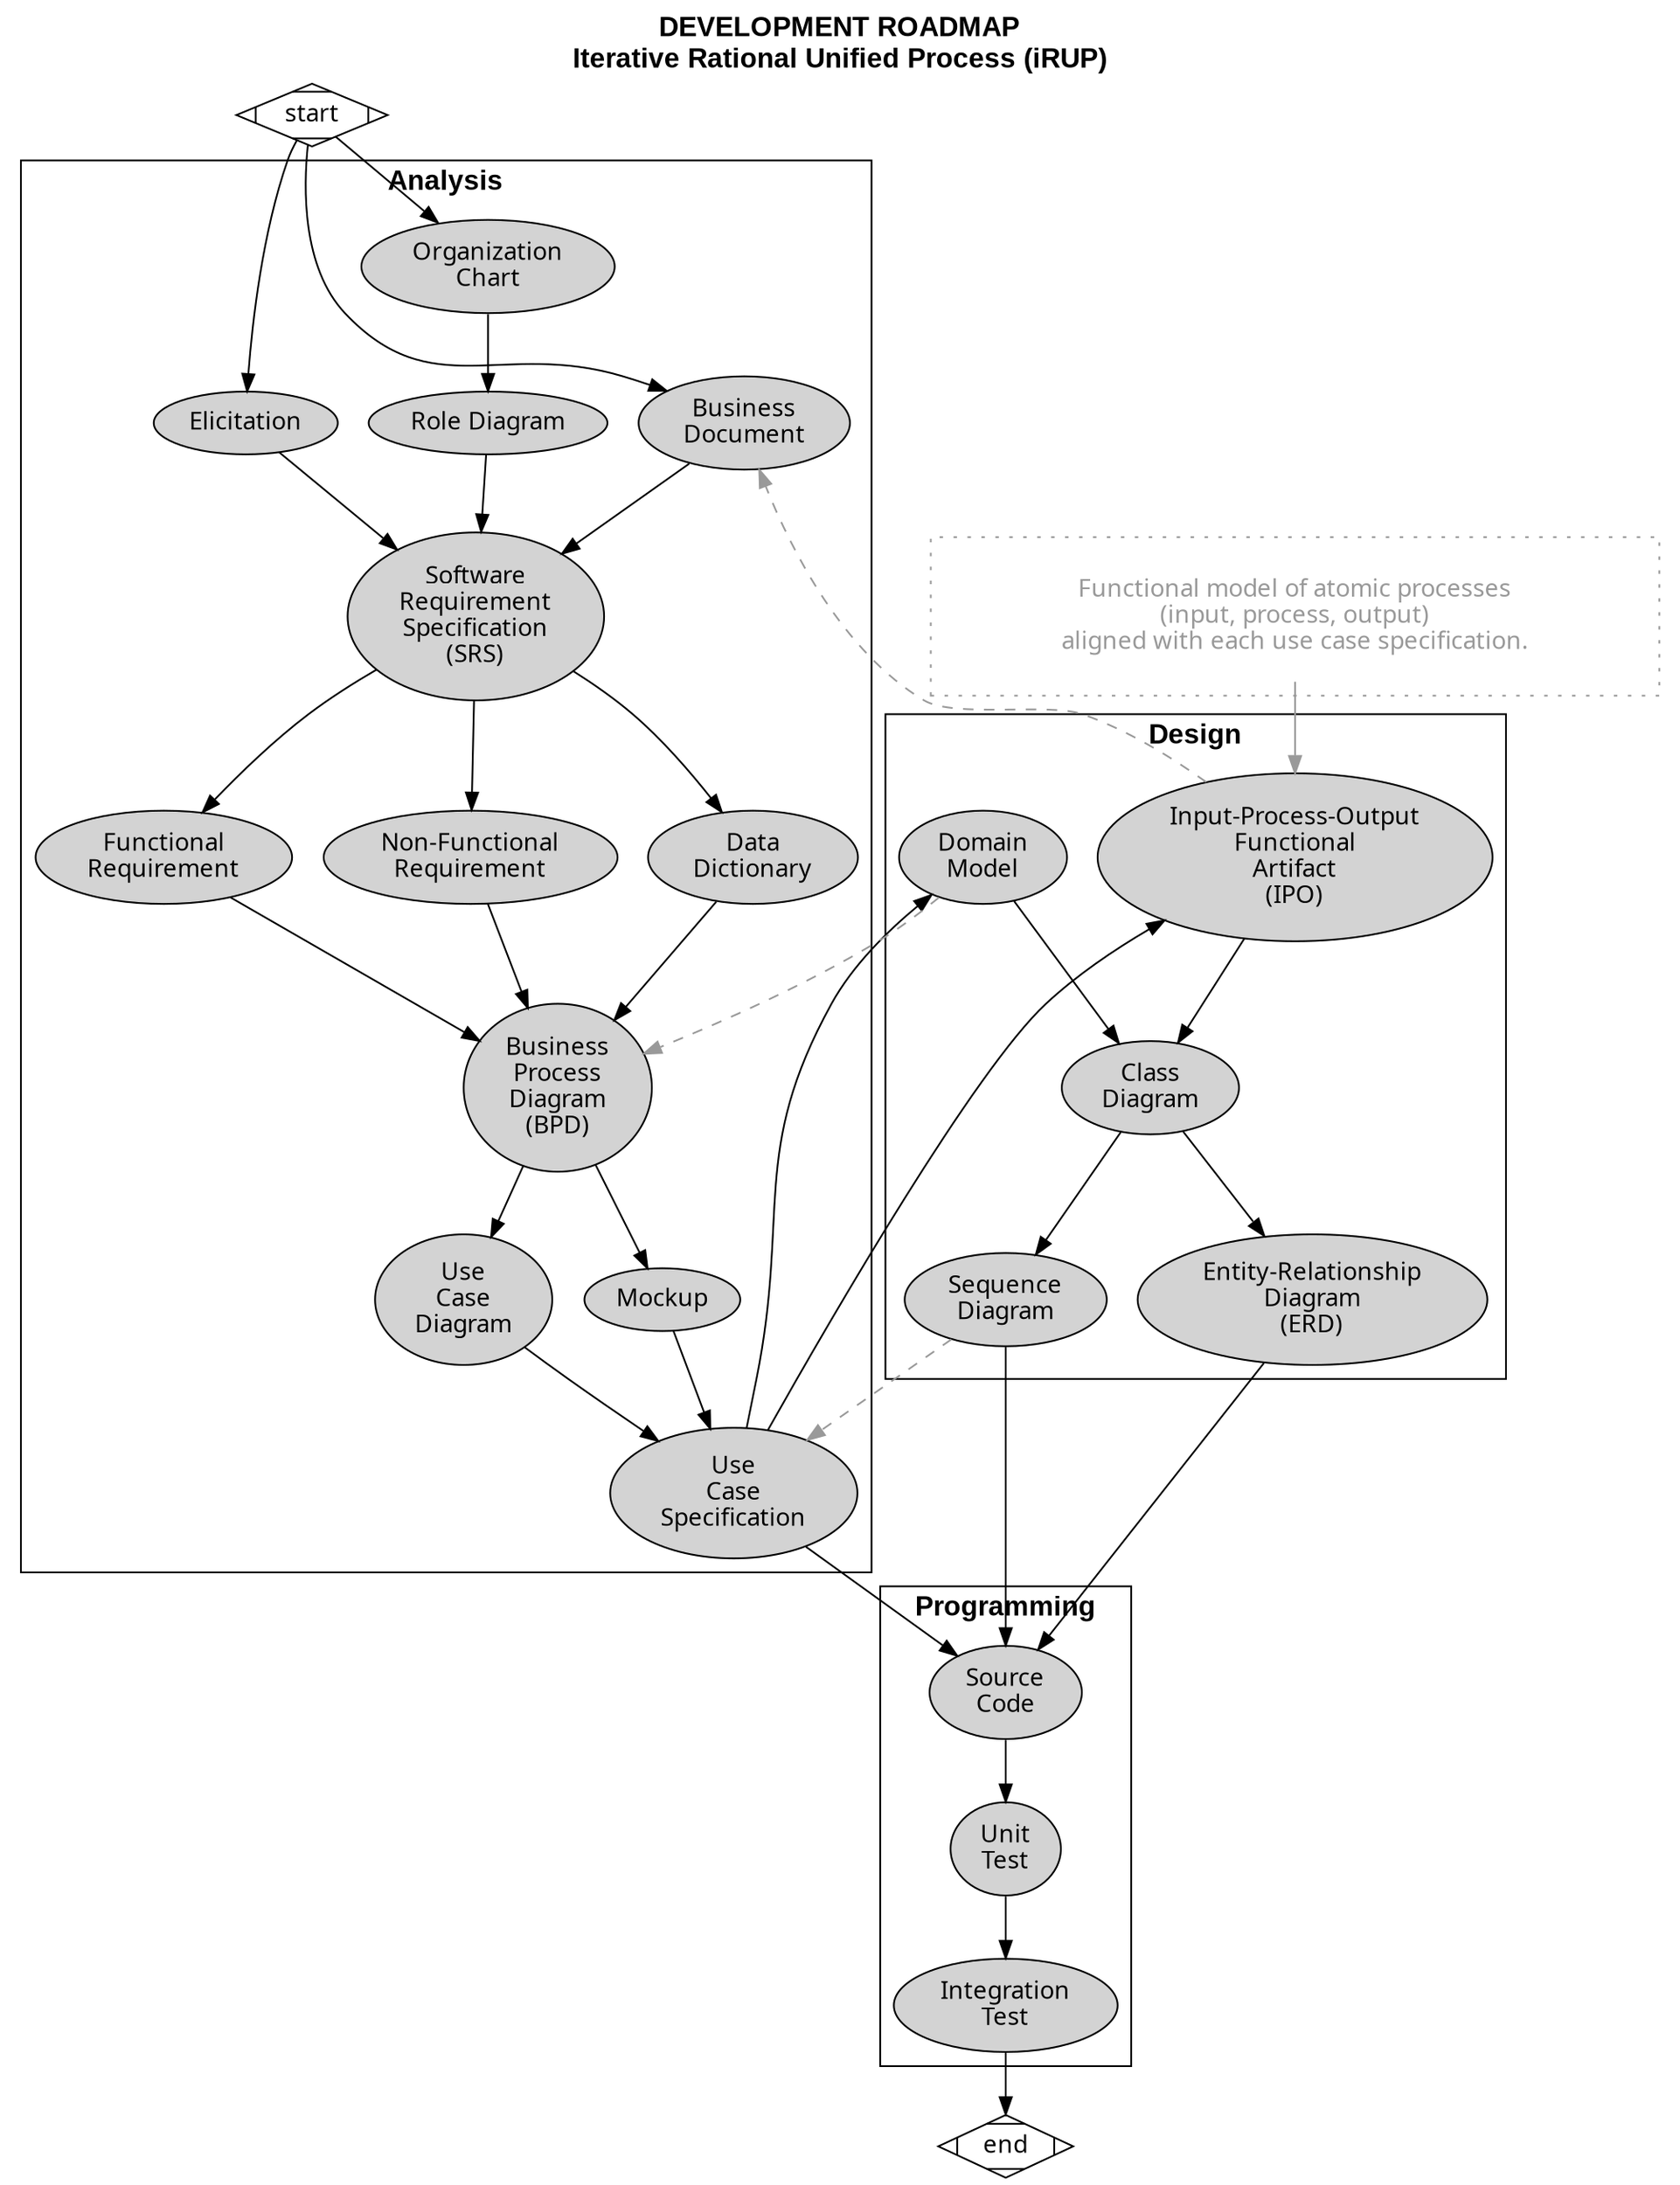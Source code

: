 digraph roadmap {
    graph [fontname = "Arial Black";];
    node [fontname = "Calibri";];
    edge [fontname = "Courier New";];
    
    label = "DEVELOPMENT ROADMAP\nIterative Rational Unified Process (iRUP)";
    labelloc = "t";
    fontsize = 16;
    
    start [shape = Mdiamond;];
    end [shape = Mdiamond;];
    
    subgraph cluster_analysis {
        node [style = filled;];
        label = "Analysis";
        
        Elicitation [label = "Elicitation";];
        BusinessDocument [label = "Business\nDocument";];

        OrganizationChart [label = "Organization\nChart";];
        RoleDiagram [label = "Role Diagram";];
        
        SRS [label = "Software\nRequirement\nSpecification\n(SRS)";];
        
        FunctionalRequirement [label = "Functional\nRequirement";];
        NonFunctionalRequirement [label = "Non-Functional\nRequirement";];
        DataDictionary [label = "Data\nDictionary";];
        
        BPD [label = "Business\nProcess\nDiagram\n(BPD)";];
        
        UseCaseDiagram [label = "Use\nCase\nDiagram";];
        Mockup [label = "Mockup";];
        
        UseCaseSpecification [label = "Use\nCase\nSpecification";];
    }
    
    subgraph cluster_design {
        node [style = filled;];
        label = "Design";
        
        DomainModel [label = "Domain\nModel";];
        IPO [label = "Input-Process-Output\nFunctional\nArtifact\n(IPO)";];
        
        ClassDiagram [label = "Class\nDiagram";];
        
        SequenceDiagram [label = "Sequence\nDiagram";];
        ERD [label = "Entity-Relationship\nDiagram\n(ERD)";];
    }
    
    subgraph cluster_programming {
        node [style = filled;];
        label = "Programming";
        
        SourceCode [label = "Source\nCode";];
        UnitTest [label = "Unit\nTest";];
        IntegrationTest [label = "Integration\nTest";];
    }
    
    start -> Elicitation;
    start -> OrganizationChart;
    start -> BusinessDocument;
    
    OrganizationChart -> RoleDiagram;
    
    Elicitation -> SRS;
    RoleDiagram -> SRS;
    BusinessDocument -> SRS;
    
    SRS -> FunctionalRequirement;
    SRS -> NonFunctionalRequirement;
    SRS -> DataDictionary;
    
    DataDictionary -> BPD;
    FunctionalRequirement -> BPD;
    NonFunctionalRequirement -> BPD;
    
    BPD -> Mockup;
    BPD -> UseCaseDiagram;
    
    UseCaseDiagram -> UseCaseSpecification;
    Mockup -> UseCaseSpecification;
    
    UseCaseSpecification -> IPO;
    UseCaseSpecification -> DomainModel;
    UseCaseSpecification -> SourceCode;
    
    IPO -> ClassDiagram;
    DomainModel -> ClassDiagram;
    
    ClassDiagram -> SequenceDiagram;
    ClassDiagram -> ERD;
    
    SequenceDiagram -> SourceCode;
    ERD -> SourceCode;
    
    SourceCode -> UnitTest;
    UnitTest -> IntegrationTest;
    
    IntegrationTest -> end;
    
    IPO -> BusinessDocument [style = dashed; color = "gray60"; fontcolor = "gray60";];
    DomainModel -> BPD [style = dashed; color = "gray60"; fontcolor = "gray60";];
    SequenceDiagram -> UseCaseSpecification [style = dashed; color = "gray60"; fontcolor = "gray60";];
    
    subgraph cluster_note {
        node [style = filled; fontcolor = "gray60"; color = "gray90"; fillcolor = "white";];
        label = "";
        color = "gray60";
        style = dotted;
        note [label = "Functional model of atomic processes\n(input, process, output)\naligned with each use case specification.";color = "white";fontcolor = "gray60";];
    }
    
    
    note -> IPO [color = "gray60"; fontcolor = "gray60";];
}